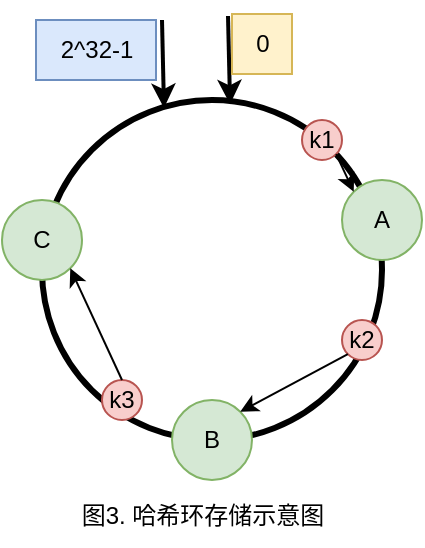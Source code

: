 <mxfile version="21.2.8" type="device">
  <diagram name="第 1 页" id="mUVo63RHdivYxhEqdBZR">
    <mxGraphModel dx="735" dy="465" grid="1" gridSize="10" guides="1" tooltips="1" connect="1" arrows="1" fold="1" page="1" pageScale="1" pageWidth="827" pageHeight="1169" math="0" shadow="0">
      <root>
        <mxCell id="0" />
        <mxCell id="1" parent="0" />
        <mxCell id="Ywd4gSuSzT6GRjvdmcC7-2" value="" style="ellipse;whiteSpace=wrap;html=1;aspect=fixed;strokeWidth=3;" parent="1" vertex="1">
          <mxGeometry x="320" y="240" width="170" height="170" as="geometry" />
        </mxCell>
        <mxCell id="Ywd4gSuSzT6GRjvdmcC7-3" value="" style="endArrow=classic;html=1;rounded=0;entryX=0.712;entryY=0.024;entryDx=0;entryDy=0;entryPerimeter=0;strokeWidth=2;" parent="1" edge="1">
          <mxGeometry width="50" height="50" relative="1" as="geometry">
            <mxPoint x="413" y="198" as="sourcePoint" />
            <mxPoint x="414.04" y="242.08" as="targetPoint" />
          </mxGeometry>
        </mxCell>
        <mxCell id="Ywd4gSuSzT6GRjvdmcC7-4" value="" style="endArrow=classic;html=1;rounded=0;entryX=0.712;entryY=0.024;entryDx=0;entryDy=0;entryPerimeter=0;strokeWidth=2;" parent="1" edge="1">
          <mxGeometry width="50" height="50" relative="1" as="geometry">
            <mxPoint x="380" y="200" as="sourcePoint" />
            <mxPoint x="381" y="244" as="targetPoint" />
          </mxGeometry>
        </mxCell>
        <mxCell id="Ywd4gSuSzT6GRjvdmcC7-5" value="0" style="text;html=1;align=center;verticalAlign=middle;resizable=0;points=[];autosize=1;strokeColor=#d6b656;fillColor=#fff2cc;" parent="1" vertex="1">
          <mxGeometry x="415" y="197" width="30" height="30" as="geometry" />
        </mxCell>
        <mxCell id="Ywd4gSuSzT6GRjvdmcC7-6" value="2^32-1" style="text;html=1;align=center;verticalAlign=middle;resizable=0;points=[];autosize=1;strokeColor=#6c8ebf;fillColor=#dae8fc;" parent="1" vertex="1">
          <mxGeometry x="317" y="200" width="60" height="30" as="geometry" />
        </mxCell>
        <mxCell id="Ywd4gSuSzT6GRjvdmcC7-8" value="图3. 哈希环存储示意图" style="text;html=1;align=center;verticalAlign=middle;resizable=0;points=[];autosize=1;strokeColor=none;fillColor=none;" parent="1" vertex="1">
          <mxGeometry x="330" y="433" width="140" height="30" as="geometry" />
        </mxCell>
        <mxCell id="Ywd4gSuSzT6GRjvdmcC7-9" value="A" style="ellipse;whiteSpace=wrap;html=1;aspect=fixed;fillColor=#d5e8d4;strokeColor=#82b366;" parent="1" vertex="1">
          <mxGeometry x="470" y="280" width="40" height="40" as="geometry" />
        </mxCell>
        <mxCell id="Ywd4gSuSzT6GRjvdmcC7-10" value="B" style="ellipse;whiteSpace=wrap;html=1;aspect=fixed;fillColor=#d5e8d4;strokeColor=#82b366;" parent="1" vertex="1">
          <mxGeometry x="385" y="390" width="40" height="40" as="geometry" />
        </mxCell>
        <mxCell id="Ywd4gSuSzT6GRjvdmcC7-11" value="C" style="ellipse;whiteSpace=wrap;html=1;aspect=fixed;fillColor=#d5e8d4;strokeColor=#82b366;" parent="1" vertex="1">
          <mxGeometry x="300" y="290" width="40" height="40" as="geometry" />
        </mxCell>
        <mxCell id="Zvc4aNkjaInRg9AxDZbE-1" value="k1" style="ellipse;whiteSpace=wrap;html=1;aspect=fixed;fillColor=#f8cecc;strokeColor=#b85450;" vertex="1" parent="1">
          <mxGeometry x="450" y="250" width="20" height="20" as="geometry" />
        </mxCell>
        <mxCell id="Zvc4aNkjaInRg9AxDZbE-2" value="" style="endArrow=classic;html=1;rounded=0;exitX=1;exitY=1;exitDx=0;exitDy=0;entryX=0;entryY=0;entryDx=0;entryDy=0;" edge="1" parent="1" source="Zvc4aNkjaInRg9AxDZbE-1" target="Ywd4gSuSzT6GRjvdmcC7-9">
          <mxGeometry width="50" height="50" relative="1" as="geometry">
            <mxPoint x="340" y="350" as="sourcePoint" />
            <mxPoint x="390" y="300" as="targetPoint" />
          </mxGeometry>
        </mxCell>
        <mxCell id="Zvc4aNkjaInRg9AxDZbE-3" value="k2" style="ellipse;whiteSpace=wrap;html=1;aspect=fixed;fillColor=#f8cecc;strokeColor=#b85450;" vertex="1" parent="1">
          <mxGeometry x="470" y="350" width="20" height="20" as="geometry" />
        </mxCell>
        <mxCell id="Zvc4aNkjaInRg9AxDZbE-4" value="" style="endArrow=classic;html=1;rounded=0;exitX=0;exitY=1;exitDx=0;exitDy=0;entryX=1;entryY=0;entryDx=0;entryDy=0;" edge="1" parent="1" source="Zvc4aNkjaInRg9AxDZbE-3" target="Ywd4gSuSzT6GRjvdmcC7-10">
          <mxGeometry width="50" height="50" relative="1" as="geometry">
            <mxPoint x="477" y="318" as="sourcePoint" />
            <mxPoint x="486" y="337" as="targetPoint" />
          </mxGeometry>
        </mxCell>
        <mxCell id="Zvc4aNkjaInRg9AxDZbE-5" value="k3" style="ellipse;whiteSpace=wrap;html=1;aspect=fixed;fillColor=#f8cecc;strokeColor=#b85450;" vertex="1" parent="1">
          <mxGeometry x="350" y="380" width="20" height="20" as="geometry" />
        </mxCell>
        <mxCell id="Zvc4aNkjaInRg9AxDZbE-6" value="" style="endArrow=classic;html=1;rounded=0;exitX=0.5;exitY=0;exitDx=0;exitDy=0;entryX=1;entryY=1;entryDx=0;entryDy=0;" edge="1" parent="1" source="Zvc4aNkjaInRg9AxDZbE-5" target="Ywd4gSuSzT6GRjvdmcC7-11">
          <mxGeometry width="50" height="50" relative="1" as="geometry">
            <mxPoint x="404" y="321" as="sourcePoint" />
            <mxPoint x="350" y="350" as="targetPoint" />
          </mxGeometry>
        </mxCell>
      </root>
    </mxGraphModel>
  </diagram>
</mxfile>
